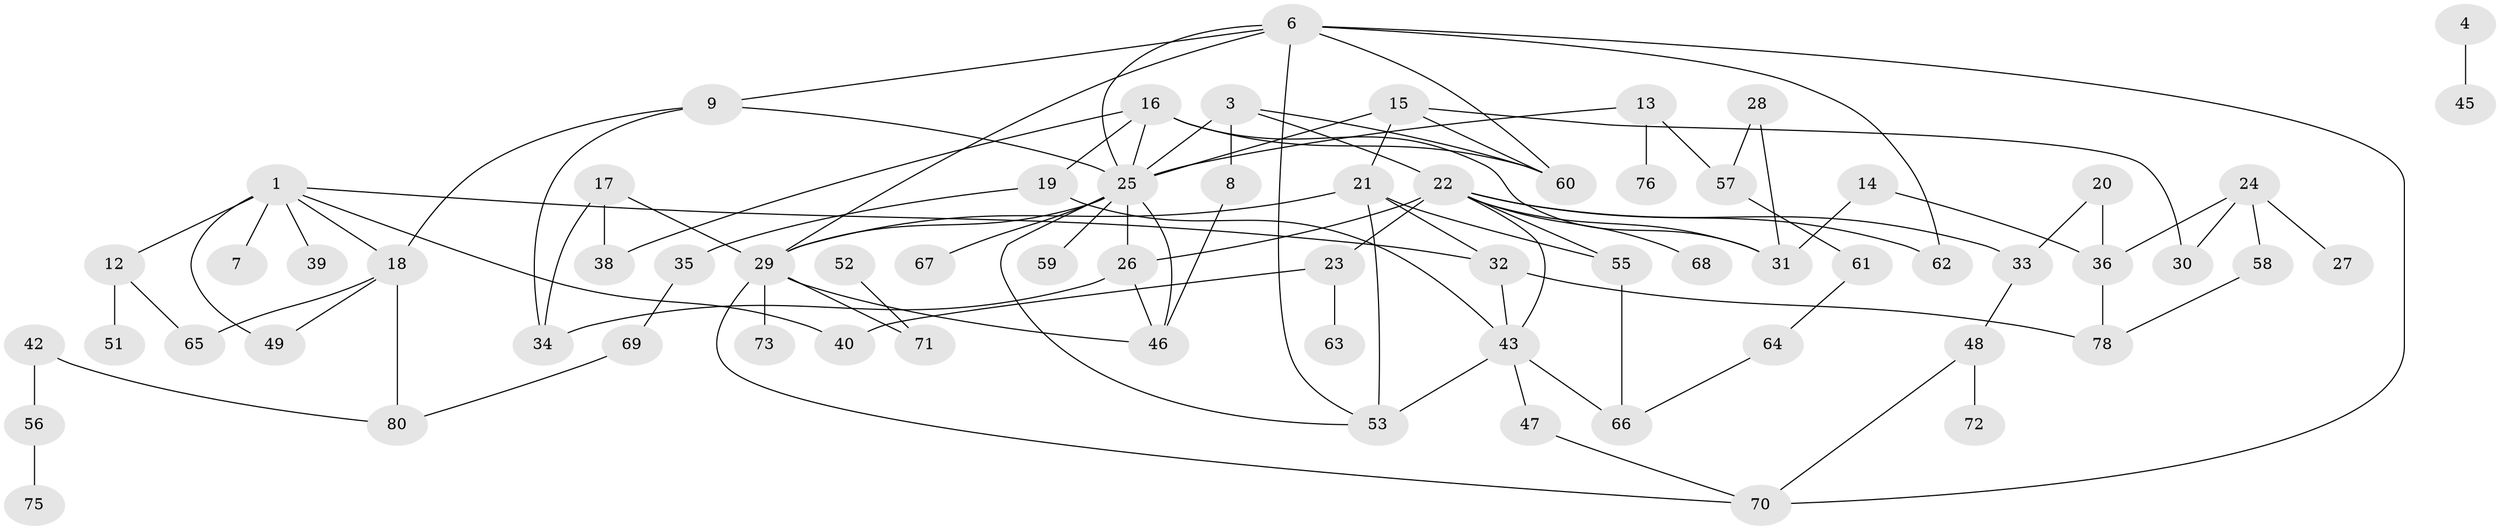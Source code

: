 // original degree distribution, {3: 0.24812030075187969, 0: 0.08270676691729323, 1: 0.22556390977443608, 8: 0.007518796992481203, 2: 0.23308270676691728, 4: 0.12030075187969924, 5: 0.05263157894736842, 7: 0.015037593984962405, 6: 0.015037593984962405}
// Generated by graph-tools (version 1.1) at 2025/48/03/04/25 22:48:14]
// undirected, 68 vertices, 102 edges
graph export_dot {
  node [color=gray90,style=filled];
  1;
  3;
  4;
  6;
  7;
  8;
  9;
  12;
  13;
  14;
  15;
  16;
  17;
  18;
  19;
  20;
  21;
  22;
  23;
  24;
  25;
  26;
  27;
  28;
  29;
  30;
  31;
  32;
  33;
  34;
  35;
  36;
  38;
  39;
  40;
  42;
  43;
  45;
  46;
  47;
  48;
  49;
  51;
  52;
  53;
  55;
  56;
  57;
  58;
  59;
  60;
  61;
  62;
  63;
  64;
  65;
  66;
  67;
  68;
  69;
  70;
  71;
  72;
  73;
  75;
  76;
  78;
  80;
  1 -- 7 [weight=1.0];
  1 -- 12 [weight=1.0];
  1 -- 18 [weight=1.0];
  1 -- 32 [weight=1.0];
  1 -- 39 [weight=1.0];
  1 -- 40 [weight=1.0];
  1 -- 49 [weight=2.0];
  3 -- 8 [weight=1.0];
  3 -- 22 [weight=1.0];
  3 -- 25 [weight=1.0];
  3 -- 60 [weight=3.0];
  4 -- 45 [weight=1.0];
  6 -- 9 [weight=1.0];
  6 -- 25 [weight=1.0];
  6 -- 29 [weight=1.0];
  6 -- 53 [weight=1.0];
  6 -- 60 [weight=1.0];
  6 -- 62 [weight=1.0];
  6 -- 70 [weight=1.0];
  8 -- 46 [weight=1.0];
  9 -- 18 [weight=1.0];
  9 -- 25 [weight=1.0];
  9 -- 34 [weight=1.0];
  12 -- 51 [weight=1.0];
  12 -- 65 [weight=1.0];
  13 -- 25 [weight=1.0];
  13 -- 57 [weight=1.0];
  13 -- 76 [weight=1.0];
  14 -- 31 [weight=1.0];
  14 -- 36 [weight=1.0];
  15 -- 21 [weight=1.0];
  15 -- 25 [weight=1.0];
  15 -- 30 [weight=1.0];
  15 -- 60 [weight=1.0];
  16 -- 19 [weight=1.0];
  16 -- 25 [weight=1.0];
  16 -- 31 [weight=1.0];
  16 -- 38 [weight=1.0];
  16 -- 60 [weight=1.0];
  17 -- 29 [weight=1.0];
  17 -- 34 [weight=1.0];
  17 -- 38 [weight=1.0];
  18 -- 49 [weight=1.0];
  18 -- 65 [weight=1.0];
  18 -- 80 [weight=1.0];
  19 -- 35 [weight=1.0];
  19 -- 43 [weight=1.0];
  20 -- 33 [weight=1.0];
  20 -- 36 [weight=2.0];
  21 -- 29 [weight=1.0];
  21 -- 32 [weight=1.0];
  21 -- 53 [weight=1.0];
  21 -- 55 [weight=1.0];
  22 -- 23 [weight=1.0];
  22 -- 26 [weight=1.0];
  22 -- 31 [weight=1.0];
  22 -- 33 [weight=1.0];
  22 -- 43 [weight=1.0];
  22 -- 55 [weight=1.0];
  22 -- 62 [weight=2.0];
  22 -- 68 [weight=1.0];
  23 -- 40 [weight=1.0];
  23 -- 63 [weight=1.0];
  24 -- 27 [weight=1.0];
  24 -- 30 [weight=1.0];
  24 -- 36 [weight=1.0];
  24 -- 58 [weight=1.0];
  25 -- 26 [weight=2.0];
  25 -- 29 [weight=1.0];
  25 -- 46 [weight=1.0];
  25 -- 53 [weight=1.0];
  25 -- 59 [weight=1.0];
  25 -- 67 [weight=1.0];
  26 -- 34 [weight=1.0];
  26 -- 46 [weight=1.0];
  28 -- 31 [weight=1.0];
  28 -- 57 [weight=1.0];
  29 -- 46 [weight=1.0];
  29 -- 70 [weight=1.0];
  29 -- 71 [weight=1.0];
  29 -- 73 [weight=1.0];
  32 -- 43 [weight=1.0];
  32 -- 78 [weight=1.0];
  33 -- 48 [weight=1.0];
  35 -- 69 [weight=1.0];
  36 -- 78 [weight=1.0];
  42 -- 56 [weight=1.0];
  42 -- 80 [weight=1.0];
  43 -- 47 [weight=1.0];
  43 -- 53 [weight=1.0];
  43 -- 66 [weight=1.0];
  47 -- 70 [weight=1.0];
  48 -- 70 [weight=1.0];
  48 -- 72 [weight=1.0];
  52 -- 71 [weight=1.0];
  55 -- 66 [weight=1.0];
  56 -- 75 [weight=1.0];
  57 -- 61 [weight=1.0];
  58 -- 78 [weight=1.0];
  61 -- 64 [weight=1.0];
  64 -- 66 [weight=1.0];
  69 -- 80 [weight=1.0];
}
